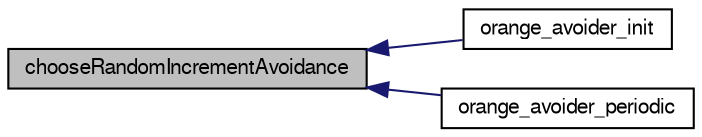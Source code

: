 digraph "chooseRandomIncrementAvoidance"
{
  edge [fontname="FreeSans",fontsize="10",labelfontname="FreeSans",labelfontsize="10"];
  node [fontname="FreeSans",fontsize="10",shape=record];
  rankdir="LR";
  Node1 [label="chooseRandomIncrementAvoidance",height=0.2,width=0.4,color="black", fillcolor="grey75", style="filled", fontcolor="black"];
  Node1 -> Node2 [dir="back",color="midnightblue",fontsize="10",style="solid",fontname="FreeSans"];
  Node2 [label="orange_avoider_init",height=0.2,width=0.4,color="black", fillcolor="white", style="filled",URL="$orange__avoider_8h.html#aeee6fa70f4e970f7ee09a92f4c70c005"];
  Node1 -> Node3 [dir="back",color="midnightblue",fontsize="10",style="solid",fontname="FreeSans"];
  Node3 [label="orange_avoider_periodic",height=0.2,width=0.4,color="black", fillcolor="white", style="filled",URL="$orange__avoider_8h.html#a46ffc20067e7230ef526003733deb0db"];
}
